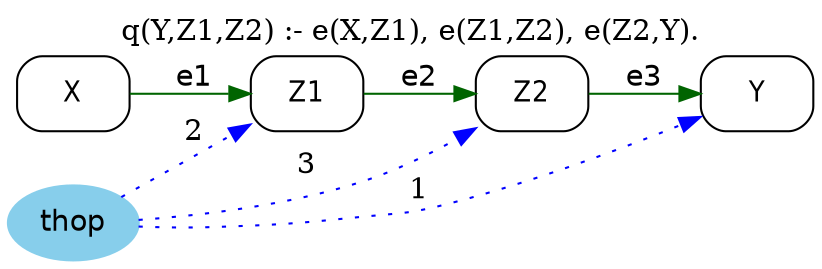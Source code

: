 strict digraph G {
	graph [bb="0,0,375.19,121",
		label="q(Y,Z1,Z2) :- e(X,Z1), e(Z1,Z2), e(Z2,Y).",
		labelloc=t,
		lheight=0.21,
		lp="187.6,109.5",
		lwidth=3.31,
		rankdir=LR
	];
	node [label="\N"];
	X	 [fontname="Helvetica-Narrow",
		height=0.5,
		pos="28.597,80",
		shape=box,
		style=rounded,
		width=0.75];
	Z1	 [fontname="Helvetica-Narrow",
		height=0.5,
		pos="136.19,80",
		shape=box,
		style=rounded,
		width=0.75];
	X -> Z1	 [color=darkgreen,
		fontname=helvetica,
		label=e1,
		lp="83.195,87.5",
		pos="e,109.05,80 55.749,80 68.747,80 84.521,80 98.646,80"];
	Z2	 [fontname="Helvetica-Narrow",
		height=0.5,
		pos="242.19,80",
		shape=box,
		style=rounded,
		width=0.75];
	Z1 -> Z2	 [color=darkgreen,
		fontname=helvetica,
		label=e2,
		lp="189.19,87.5",
		pos="e,214.85,80 163.22,80 175.83,80 191.05,80 204.74,80"];
	Y	 [fontname="Helvetica-Narrow",
		height=0.5,
		pos="348.19,80",
		shape=box,
		style=rounded,
		width=0.75];
	Z2 -> Y	 [color=darkgreen,
		fontname=helvetica,
		label=e3,
		lp="295.19,87.5",
		pos="e,320.85,80 269.22,80 281.83,80 297.05,80 310.74,80"];
	thop	 [color=skyblue,
		fillcolor=skyblue,
		fontname=helvetica,
		height=0.5,
		pos="28.597,18",
		shape=oval,
		style="filled,rounded",
		width=0.79437];
	thop -> Z1	 [color=blue,
		constraint=false,
		label=2,
		lp="83.195,59.5",
		pos="e,108.85,64.242 49.855,30.249 64.118,38.467 83.267,49.502 99.908,59.091",
		style=dotted];
	thop -> Z2	 [color=blue,
		constraint=false,
		label=3,
		lp="136.19,45.5",
		pos="e,215.08,62.608 57.346,19.436 85.051,21.475 127.85,26.364 163.19,38 177.94,42.855 193.21,50.32 206.35,57.617",
		style=dotted];
	thop -> Y	 [color=blue,
		constraint=false,
		label=1,
		lp="189.19,33.5",
		pos="e,321.14,68.489 57.27,17.016 67.924,16.789 80.113,16.692 91.195,17 123.23,17.889 131.31,17.776 163.19,21 178.39,22.536 182.38,22.299 \
197.19,26 237.29,36.013 281.65,52.569 311.86,64.714",
		style=dotted];
}
